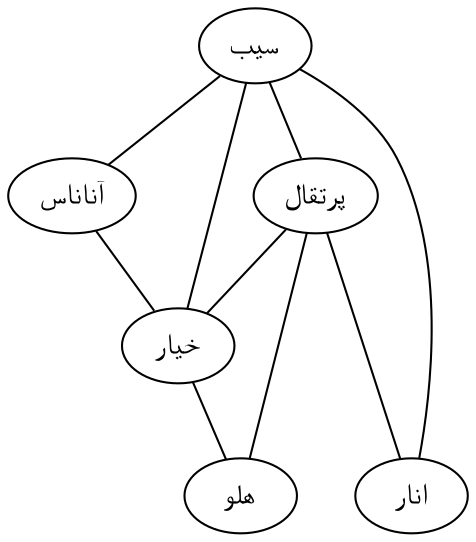 graph G {

    سیب -- آناناس;
    آناناس -- خیار;
    سیب -- خیار;
    خیار -- پرتقال;
    سیب -- پرتقال;
    سیب -- انار;
    پرتقال -- انار;
    پرتقال -- هلو;
    خیار -- هلو;

    {rank=same; پرتقال, آناناس}
    {rank=same; هلو, انار}

}